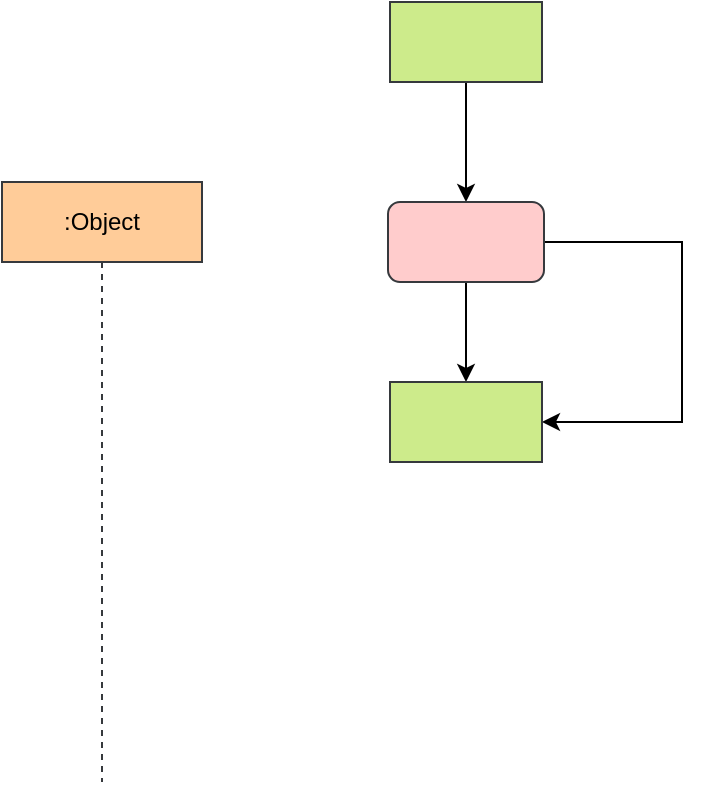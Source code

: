 <mxfile version="20.8.18" type="github">
  <diagram name="第 1 页" id="pdzEVK6jUSFTT0wO8p9g">
    <mxGraphModel dx="937" dy="545" grid="1" gridSize="10" guides="1" tooltips="1" connect="1" arrows="1" fold="1" page="1" pageScale="1" pageWidth="827" pageHeight="1169" math="0" shadow="0">
      <root>
        <mxCell id="0" />
        <mxCell id="1" parent="0" />
        <mxCell id="8hFpuAEKn-PCfv81IIOs-8" style="edgeStyle=orthogonalEdgeStyle;rounded=0;orthogonalLoop=1;jettySize=auto;html=1;exitX=0.5;exitY=1;exitDx=0;exitDy=0;entryX=0.5;entryY=0;entryDx=0;entryDy=0;" edge="1" parent="1" source="8hFpuAEKn-PCfv81IIOs-1" target="8hFpuAEKn-PCfv81IIOs-6">
          <mxGeometry relative="1" as="geometry" />
        </mxCell>
        <mxCell id="8hFpuAEKn-PCfv81IIOs-1" value="" style="rounded=0;whiteSpace=wrap;html=1;fontSize=16;fillColor=#cdeb8b;strokeColor=#36393d;" vertex="1" parent="1">
          <mxGeometry x="324" y="40" width="76" height="40" as="geometry" />
        </mxCell>
        <mxCell id="8hFpuAEKn-PCfv81IIOs-3" value=":Object" style="shape=umlLifeline;perimeter=lifelinePerimeter;whiteSpace=wrap;html=1;container=0;dropTarget=0;collapsible=0;recursiveResize=0;outlineConnect=0;portConstraint=eastwest;newEdgeStyle={&quot;edgeStyle&quot;:&quot;elbowEdgeStyle&quot;,&quot;elbow&quot;:&quot;vertical&quot;,&quot;curved&quot;:0,&quot;rounded&quot;:0};fillColor=#ffcc99;strokeColor=#36393d;" vertex="1" parent="1">
          <mxGeometry x="130" y="130" width="100" height="300" as="geometry" />
        </mxCell>
        <mxCell id="8hFpuAEKn-PCfv81IIOs-13" style="edgeStyle=orthogonalEdgeStyle;rounded=0;orthogonalLoop=1;jettySize=auto;html=1;exitX=0.5;exitY=1;exitDx=0;exitDy=0;entryX=0.5;entryY=0;entryDx=0;entryDy=0;" edge="1" parent="1" source="8hFpuAEKn-PCfv81IIOs-6" target="8hFpuAEKn-PCfv81IIOs-10">
          <mxGeometry relative="1" as="geometry" />
        </mxCell>
        <mxCell id="8hFpuAEKn-PCfv81IIOs-14" style="edgeStyle=orthogonalEdgeStyle;rounded=0;orthogonalLoop=1;jettySize=auto;html=1;exitX=1;exitY=0.5;exitDx=0;exitDy=0;entryX=1;entryY=0.5;entryDx=0;entryDy=0;" edge="1" parent="1" source="8hFpuAEKn-PCfv81IIOs-6" target="8hFpuAEKn-PCfv81IIOs-10">
          <mxGeometry relative="1" as="geometry">
            <Array as="points">
              <mxPoint x="470" y="160" />
              <mxPoint x="470" y="250" />
            </Array>
          </mxGeometry>
        </mxCell>
        <mxCell id="8hFpuAEKn-PCfv81IIOs-6" value="" style="rounded=1;whiteSpace=wrap;html=1;fillColor=#ffcccc;strokeColor=#36393d;" vertex="1" parent="1">
          <mxGeometry x="323" y="140" width="78" height="40" as="geometry" />
        </mxCell>
        <mxCell id="8hFpuAEKn-PCfv81IIOs-10" value="" style="rounded=0;whiteSpace=wrap;html=1;fontSize=16;fillColor=#cdeb8b;strokeColor=#36393d;" vertex="1" parent="1">
          <mxGeometry x="324" y="230" width="76" height="40" as="geometry" />
        </mxCell>
      </root>
    </mxGraphModel>
  </diagram>
</mxfile>
